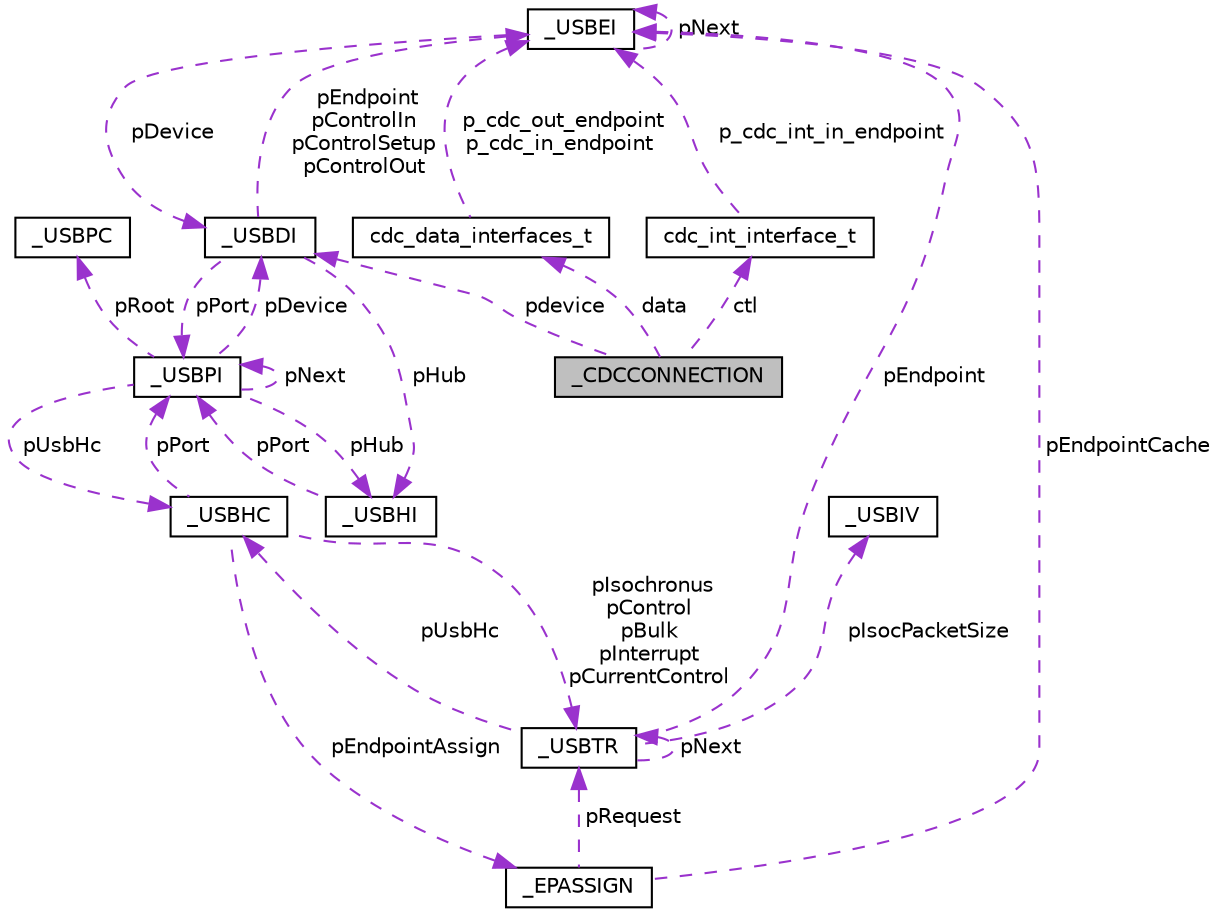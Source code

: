 digraph "_CDCCONNECTION"
{
 // LATEX_PDF_SIZE
  edge [fontname="Helvetica",fontsize="10",labelfontname="Helvetica",labelfontsize="10"];
  node [fontname="Helvetica",fontsize="10",shape=record];
  Node1 [label="_CDCCONNECTION",height=0.2,width=0.4,color="black", fillcolor="grey75", style="filled", fontcolor="black",tooltip=" "];
  Node2 -> Node1 [dir="back",color="darkorchid3",fontsize="10",style="dashed",label=" ctl" ,fontname="Helvetica"];
  Node2 [label="cdc_int_interface_t",height=0.2,width=0.4,color="black", fillcolor="white", style="filled",URL="$dd/de8/structcdc__int__interface__t.html",tooltip=" "];
  Node3 -> Node2 [dir="back",color="darkorchid3",fontsize="10",style="dashed",label=" p_cdc_int_in_endpoint" ,fontname="Helvetica"];
  Node3 [label="_USBEI",height=0.2,width=0.4,color="black", fillcolor="white", style="filled",URL="$d2/d02/struct__USBEI.html",tooltip=" "];
  Node3 -> Node3 [dir="back",color="darkorchid3",fontsize="10",style="dashed",label=" pNext" ,fontname="Helvetica"];
  Node4 -> Node3 [dir="back",color="darkorchid3",fontsize="10",style="dashed",label=" pDevice" ,fontname="Helvetica"];
  Node4 [label="_USBDI",height=0.2,width=0.4,color="black", fillcolor="white", style="filled",URL="$d0/db5/struct__USBDI.html",tooltip=" "];
  Node5 -> Node4 [dir="back",color="darkorchid3",fontsize="10",style="dashed",label=" pPort" ,fontname="Helvetica"];
  Node5 [label="_USBPI",height=0.2,width=0.4,color="black", fillcolor="white", style="filled",URL="$d7/d90/struct__USBPI.html",tooltip=" "];
  Node5 -> Node5 [dir="back",color="darkorchid3",fontsize="10",style="dashed",label=" pNext" ,fontname="Helvetica"];
  Node6 -> Node5 [dir="back",color="darkorchid3",fontsize="10",style="dashed",label=" pUsbHc" ,fontname="Helvetica"];
  Node6 [label="_USBHC",height=0.2,width=0.4,color="black", fillcolor="white", style="filled",URL="$d3/dcc/struct__USBHC.html",tooltip=" "];
  Node5 -> Node6 [dir="back",color="darkorchid3",fontsize="10",style="dashed",label=" pPort" ,fontname="Helvetica"];
  Node7 -> Node6 [dir="back",color="darkorchid3",fontsize="10",style="dashed",label=" pEndpointAssign" ,fontname="Helvetica"];
  Node7 [label="_EPASSIGN",height=0.2,width=0.4,color="black", fillcolor="white", style="filled",URL="$d8/dfa/struct__USBHC_1_1__EPASSIGN.html",tooltip=" "];
  Node8 -> Node7 [dir="back",color="darkorchid3",fontsize="10",style="dashed",label=" pRequest" ,fontname="Helvetica"];
  Node8 [label="_USBTR",height=0.2,width=0.4,color="black", fillcolor="white", style="filled",URL="$d8/ddb/struct__USBTR.html",tooltip=" "];
  Node6 -> Node8 [dir="back",color="darkorchid3",fontsize="10",style="dashed",label=" pUsbHc" ,fontname="Helvetica"];
  Node9 -> Node8 [dir="back",color="darkorchid3",fontsize="10",style="dashed",label=" pIsocPacketSize" ,fontname="Helvetica"];
  Node9 [label="_USBIV",height=0.2,width=0.4,color="black", fillcolor="white", style="filled",URL="$d1/d95/struct__USBIV.html",tooltip=" "];
  Node8 -> Node8 [dir="back",color="darkorchid3",fontsize="10",style="dashed",label=" pNext" ,fontname="Helvetica"];
  Node3 -> Node8 [dir="back",color="darkorchid3",fontsize="10",style="dashed",label=" pEndpoint" ,fontname="Helvetica"];
  Node3 -> Node7 [dir="back",color="darkorchid3",fontsize="10",style="dashed",label=" pEndpointCache" ,fontname="Helvetica"];
  Node8 -> Node6 [dir="back",color="darkorchid3",fontsize="10",style="dashed",label=" pIsochronus\npControl\npBulk\npInterrupt\npCurrentControl" ,fontname="Helvetica"];
  Node10 -> Node5 [dir="back",color="darkorchid3",fontsize="10",style="dashed",label=" pHub" ,fontname="Helvetica"];
  Node10 [label="_USBHI",height=0.2,width=0.4,color="black", fillcolor="white", style="filled",URL="$d5/dd1/struct__USBHI.html",tooltip=" "];
  Node5 -> Node10 [dir="back",color="darkorchid3",fontsize="10",style="dashed",label=" pPort" ,fontname="Helvetica"];
  Node11 -> Node5 [dir="back",color="darkorchid3",fontsize="10",style="dashed",label=" pRoot" ,fontname="Helvetica"];
  Node11 [label="_USBPC",height=0.2,width=0.4,color="black", fillcolor="white", style="filled",URL="$dc/dfb/struct__USBPC.html",tooltip=" "];
  Node4 -> Node5 [dir="back",color="darkorchid3",fontsize="10",style="dashed",label=" pDevice" ,fontname="Helvetica"];
  Node10 -> Node4 [dir="back",color="darkorchid3",fontsize="10",style="dashed",label=" pHub" ,fontname="Helvetica"];
  Node3 -> Node4 [dir="back",color="darkorchid3",fontsize="10",style="dashed",label=" pEndpoint\npControlIn\npControlSetup\npControlOut" ,fontname="Helvetica"];
  Node12 -> Node1 [dir="back",color="darkorchid3",fontsize="10",style="dashed",label=" data" ,fontname="Helvetica"];
  Node12 [label="cdc_data_interfaces_t",height=0.2,width=0.4,color="black", fillcolor="white", style="filled",URL="$d2/d20/structcdc__data__interfaces__t.html",tooltip=" "];
  Node3 -> Node12 [dir="back",color="darkorchid3",fontsize="10",style="dashed",label=" p_cdc_out_endpoint\np_cdc_in_endpoint" ,fontname="Helvetica"];
  Node4 -> Node1 [dir="back",color="darkorchid3",fontsize="10",style="dashed",label=" pdevice" ,fontname="Helvetica"];
}

